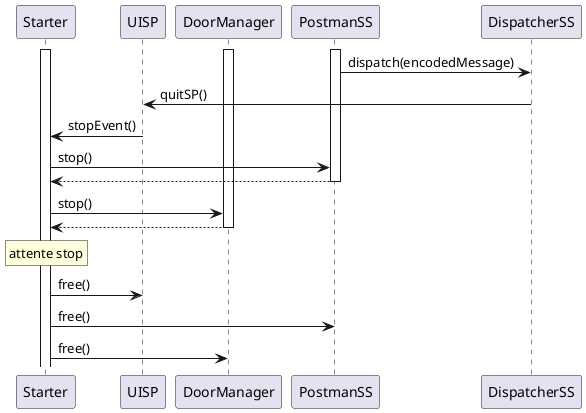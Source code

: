 @startuml


participant Starter
participant UISP
participant DoorManager
participant PostmanSS
participant DispatcherSS

activate Starter
activate DoorManager
activate PostmanSS

PostmanSS -> DispatcherSS : dispatch(encodedMessage)
DispatcherSS -> UISP : quitSP()
UISP -> Starter : stopEvent()
Starter -> PostmanSS : stop()

PostmanSS --> Starter 
deactivate PostmanSS
Starter -> DoorManager : stop()
DoorManager --> Starter
deactivate DoorManager

rnote over Starter
attente stop
endnote

Starter -> UISP : free()
Starter -> PostmanSS : free()
Starter -> DoorManager: free()

@enduml